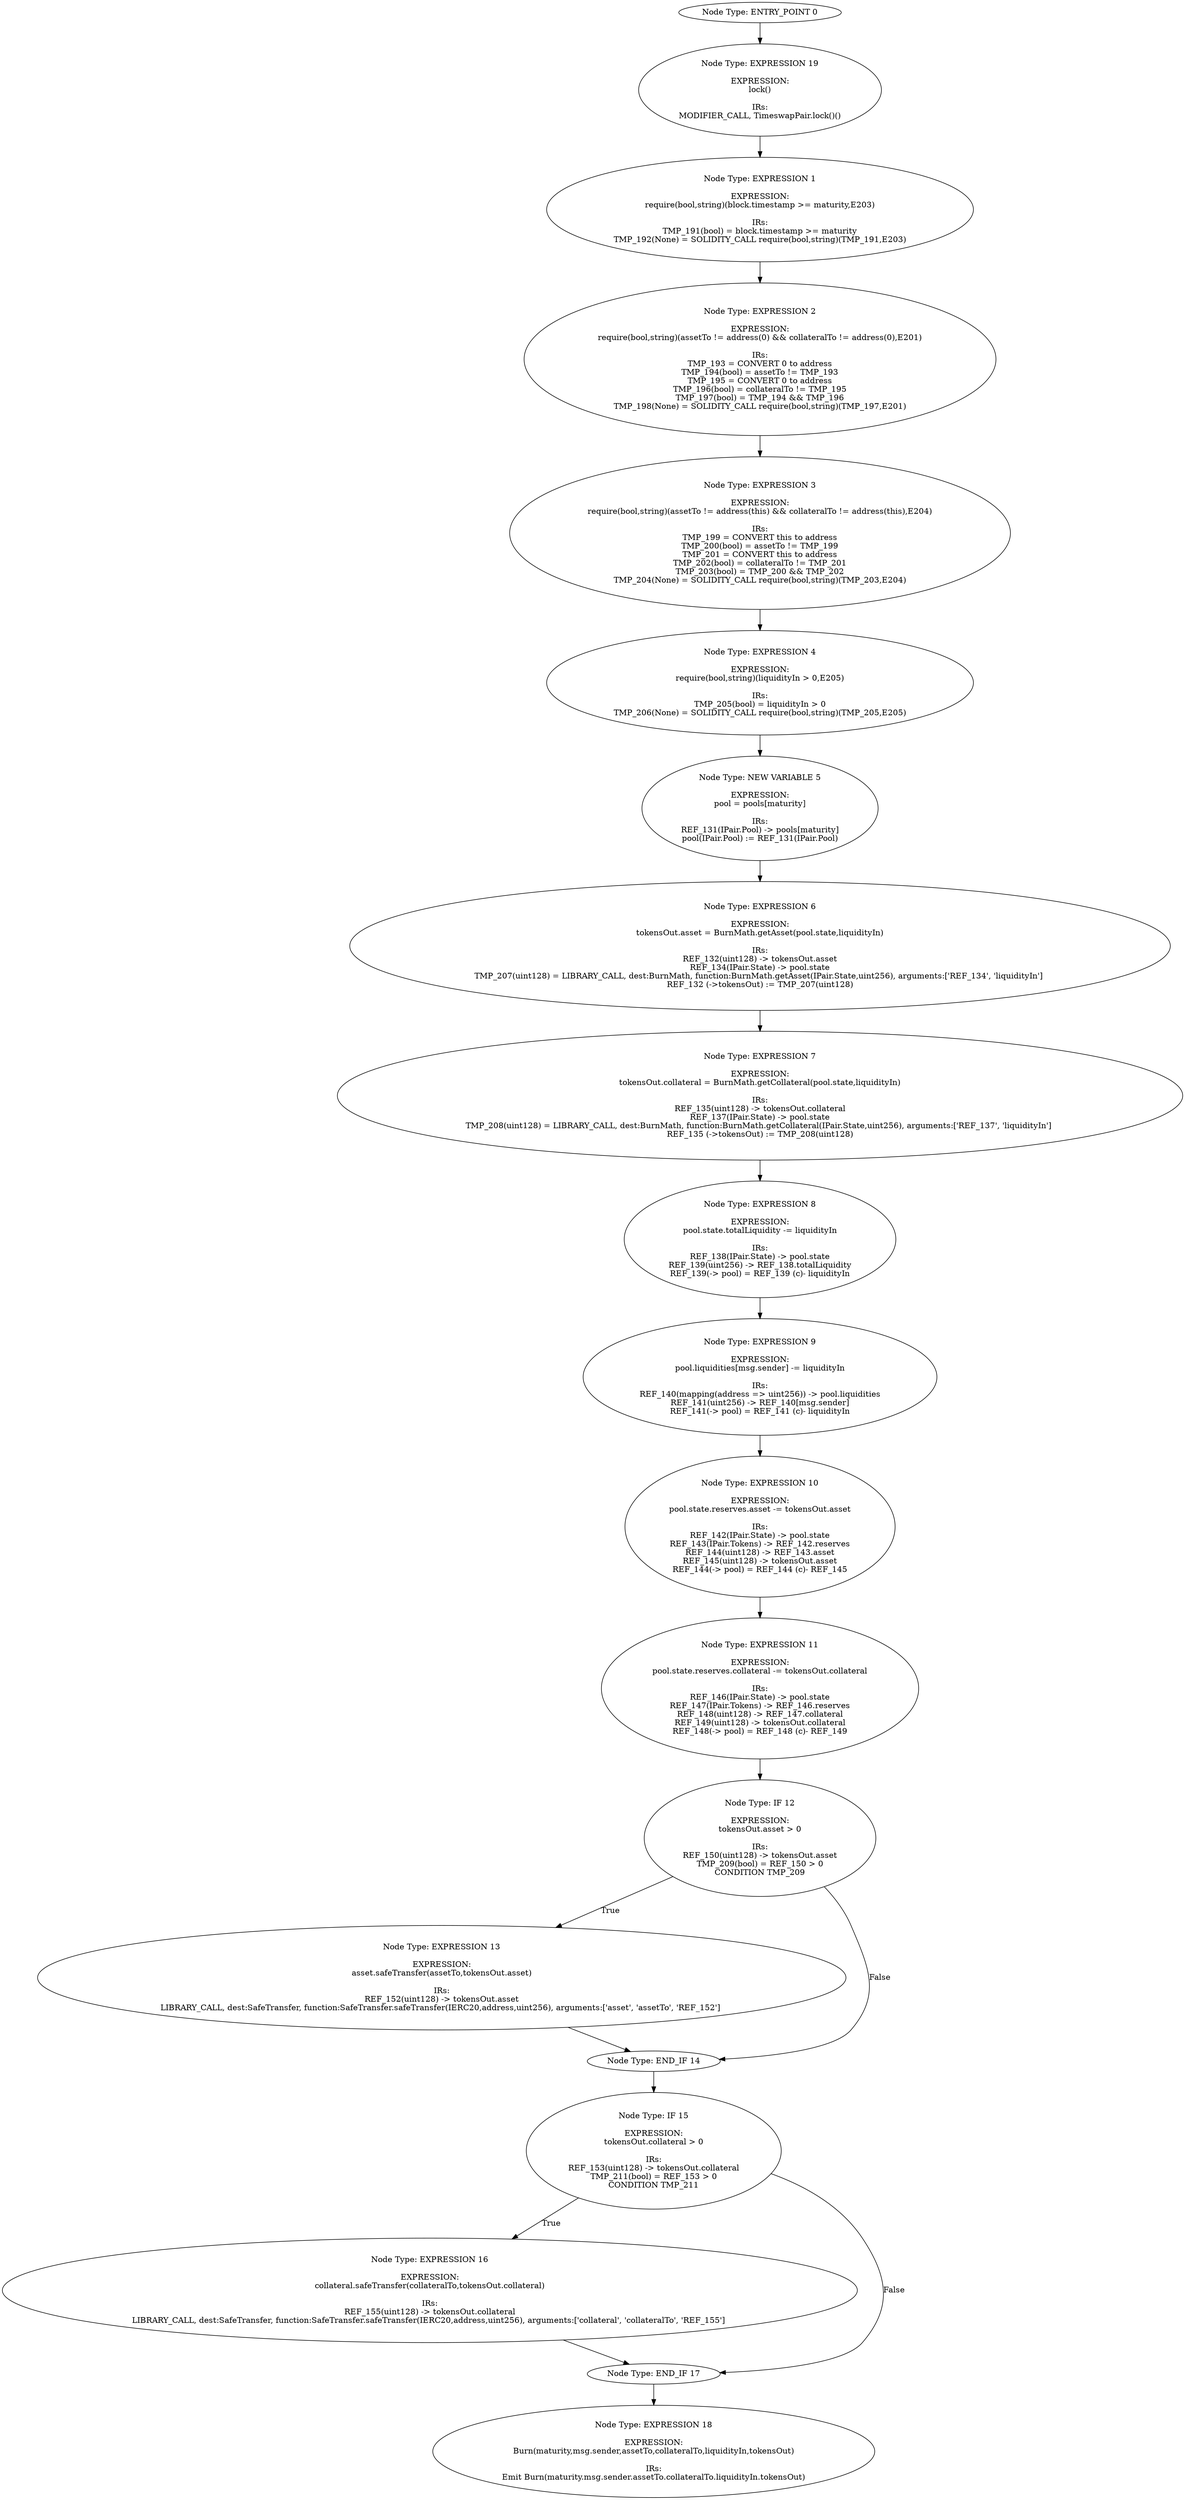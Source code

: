 digraph{
0[label="Node Type: ENTRY_POINT 0
"];
0->19;
1[label="Node Type: EXPRESSION 1

EXPRESSION:
require(bool,string)(block.timestamp >= maturity,E203)

IRs:
TMP_191(bool) = block.timestamp >= maturity
TMP_192(None) = SOLIDITY_CALL require(bool,string)(TMP_191,E203)"];
1->2;
2[label="Node Type: EXPRESSION 2

EXPRESSION:
require(bool,string)(assetTo != address(0) && collateralTo != address(0),E201)

IRs:
TMP_193 = CONVERT 0 to address
TMP_194(bool) = assetTo != TMP_193
TMP_195 = CONVERT 0 to address
TMP_196(bool) = collateralTo != TMP_195
TMP_197(bool) = TMP_194 && TMP_196
TMP_198(None) = SOLIDITY_CALL require(bool,string)(TMP_197,E201)"];
2->3;
3[label="Node Type: EXPRESSION 3

EXPRESSION:
require(bool,string)(assetTo != address(this) && collateralTo != address(this),E204)

IRs:
TMP_199 = CONVERT this to address
TMP_200(bool) = assetTo != TMP_199
TMP_201 = CONVERT this to address
TMP_202(bool) = collateralTo != TMP_201
TMP_203(bool) = TMP_200 && TMP_202
TMP_204(None) = SOLIDITY_CALL require(bool,string)(TMP_203,E204)"];
3->4;
4[label="Node Type: EXPRESSION 4

EXPRESSION:
require(bool,string)(liquidityIn > 0,E205)

IRs:
TMP_205(bool) = liquidityIn > 0
TMP_206(None) = SOLIDITY_CALL require(bool,string)(TMP_205,E205)"];
4->5;
5[label="Node Type: NEW VARIABLE 5

EXPRESSION:
pool = pools[maturity]

IRs:
REF_131(IPair.Pool) -> pools[maturity]
pool(IPair.Pool) := REF_131(IPair.Pool)"];
5->6;
6[label="Node Type: EXPRESSION 6

EXPRESSION:
tokensOut.asset = BurnMath.getAsset(pool.state,liquidityIn)

IRs:
REF_132(uint128) -> tokensOut.asset
REF_134(IPair.State) -> pool.state
TMP_207(uint128) = LIBRARY_CALL, dest:BurnMath, function:BurnMath.getAsset(IPair.State,uint256), arguments:['REF_134', 'liquidityIn'] 
REF_132 (->tokensOut) := TMP_207(uint128)"];
6->7;
7[label="Node Type: EXPRESSION 7

EXPRESSION:
tokensOut.collateral = BurnMath.getCollateral(pool.state,liquidityIn)

IRs:
REF_135(uint128) -> tokensOut.collateral
REF_137(IPair.State) -> pool.state
TMP_208(uint128) = LIBRARY_CALL, dest:BurnMath, function:BurnMath.getCollateral(IPair.State,uint256), arguments:['REF_137', 'liquidityIn'] 
REF_135 (->tokensOut) := TMP_208(uint128)"];
7->8;
8[label="Node Type: EXPRESSION 8

EXPRESSION:
pool.state.totalLiquidity -= liquidityIn

IRs:
REF_138(IPair.State) -> pool.state
REF_139(uint256) -> REF_138.totalLiquidity
REF_139(-> pool) = REF_139 (c)- liquidityIn"];
8->9;
9[label="Node Type: EXPRESSION 9

EXPRESSION:
pool.liquidities[msg.sender] -= liquidityIn

IRs:
REF_140(mapping(address => uint256)) -> pool.liquidities
REF_141(uint256) -> REF_140[msg.sender]
REF_141(-> pool) = REF_141 (c)- liquidityIn"];
9->10;
10[label="Node Type: EXPRESSION 10

EXPRESSION:
pool.state.reserves.asset -= tokensOut.asset

IRs:
REF_142(IPair.State) -> pool.state
REF_143(IPair.Tokens) -> REF_142.reserves
REF_144(uint128) -> REF_143.asset
REF_145(uint128) -> tokensOut.asset
REF_144(-> pool) = REF_144 (c)- REF_145"];
10->11;
11[label="Node Type: EXPRESSION 11

EXPRESSION:
pool.state.reserves.collateral -= tokensOut.collateral

IRs:
REF_146(IPair.State) -> pool.state
REF_147(IPair.Tokens) -> REF_146.reserves
REF_148(uint128) -> REF_147.collateral
REF_149(uint128) -> tokensOut.collateral
REF_148(-> pool) = REF_148 (c)- REF_149"];
11->12;
12[label="Node Type: IF 12

EXPRESSION:
tokensOut.asset > 0

IRs:
REF_150(uint128) -> tokensOut.asset
TMP_209(bool) = REF_150 > 0
CONDITION TMP_209"];
12->13[label="True"];
12->14[label="False"];
13[label="Node Type: EXPRESSION 13

EXPRESSION:
asset.safeTransfer(assetTo,tokensOut.asset)

IRs:
REF_152(uint128) -> tokensOut.asset
LIBRARY_CALL, dest:SafeTransfer, function:SafeTransfer.safeTransfer(IERC20,address,uint256), arguments:['asset', 'assetTo', 'REF_152'] "];
13->14;
14[label="Node Type: END_IF 14
"];
14->15;
15[label="Node Type: IF 15

EXPRESSION:
tokensOut.collateral > 0

IRs:
REF_153(uint128) -> tokensOut.collateral
TMP_211(bool) = REF_153 > 0
CONDITION TMP_211"];
15->16[label="True"];
15->17[label="False"];
16[label="Node Type: EXPRESSION 16

EXPRESSION:
collateral.safeTransfer(collateralTo,tokensOut.collateral)

IRs:
REF_155(uint128) -> tokensOut.collateral
LIBRARY_CALL, dest:SafeTransfer, function:SafeTransfer.safeTransfer(IERC20,address,uint256), arguments:['collateral', 'collateralTo', 'REF_155'] "];
16->17;
17[label="Node Type: END_IF 17
"];
17->18;
18[label="Node Type: EXPRESSION 18

EXPRESSION:
Burn(maturity,msg.sender,assetTo,collateralTo,liquidityIn,tokensOut)

IRs:
Emit Burn(maturity.msg.sender.assetTo.collateralTo.liquidityIn.tokensOut)"];
19[label="Node Type: EXPRESSION 19

EXPRESSION:
lock()

IRs:
MODIFIER_CALL, TimeswapPair.lock()()"];
19->1;
}

